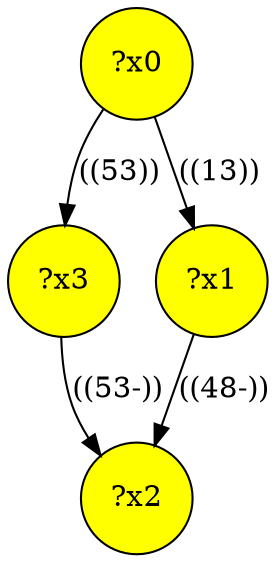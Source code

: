 digraph g {
	x2 [fillcolor="yellow", style="filled," shape=circle, label="?x2"];
	x3 [fillcolor="yellow", style="filled," shape=circle, label="?x3"];
	x1 [fillcolor="yellow", style="filled," shape=circle, label="?x1"];
	x0 [fillcolor="yellow", style="filled," shape=circle, label="?x0"];
	x0 -> x1 [label="((13))"];
	x1 -> x2 [label="((48-))"];
	x0 -> x3 [label="((53))"];
	x3 -> x2 [label="((53-))"];
}
